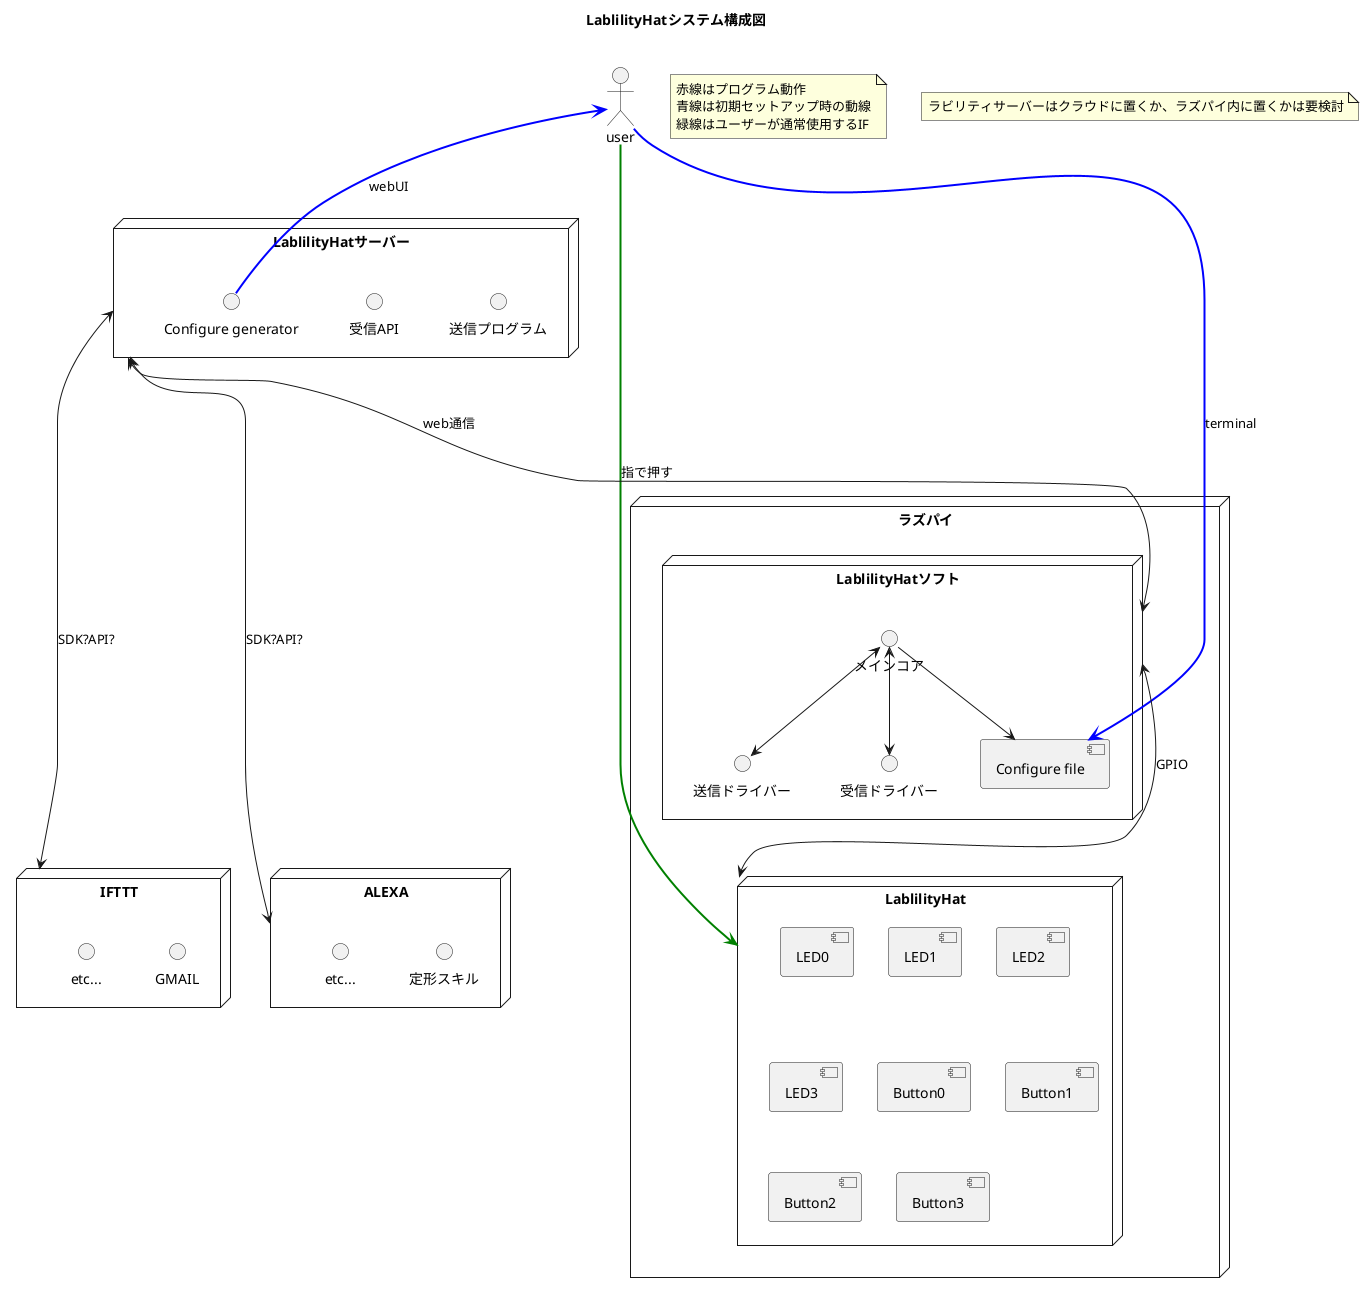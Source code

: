 @startuml
title "LablilityHatシステム構成図"

note as N1
 赤線はプログラム動作
 青線は初期セットアップ時の動線
 緑線はユーザーが通常使用するIF
end note

note as N2
  ラビリティサーバーはクラウドに置くか、ラズパイ内に置くかは要検討
end note

node "ラズパイ"{
 node "LablilityHat"{
 component "LED0" 
 component "LED1" 
 component "LED2" 
 component "LED3" 
 component "Button0" 
 component "Button1" 
 component "Button2" 
 component "Button3" 
 }

 node "LablilityHatソフト"{
 interface "メインコア" as deviceSoftware
 interface "送信ドライバー" as deviceSend
 interface "受信ドライバー" as deviceReceive
 component "Configure file" as configure
 }
}

node "LablilityHatサーバー"{
 interface "送信プログラム" as serverSend
 interface "受信API" as serverReceive
 interface "Configure generator" as configureGene
}

node "IFTTT"{
 interface "GMAIL" as iftttGmail
 interface "etc..." as iftttEtc
}

node "ALEXA"{
 interface "定形スキル" as alexaGmail
 interface "etc..." as alexaEtc
}

"user"

user -[bold,#green]-> LablilityHat :指で押す
user <-[bold,#blue]- configureGene :webUI
user -[bold,#blue]-> configure :terminal

LablilityHatサーバー <---> LablilityHatソフト :web通信
LablilityHatソフト <---> LablilityHat :GPIO

deviceSoftware <--> deviceSend
deviceSoftware <--> deviceReceive
deviceSoftware --> configure

LablilityHatサーバー <-----> ALEXA :SDK?API?
LablilityHatサーバー <-----> IFTTT :SDK?API?


@enduml